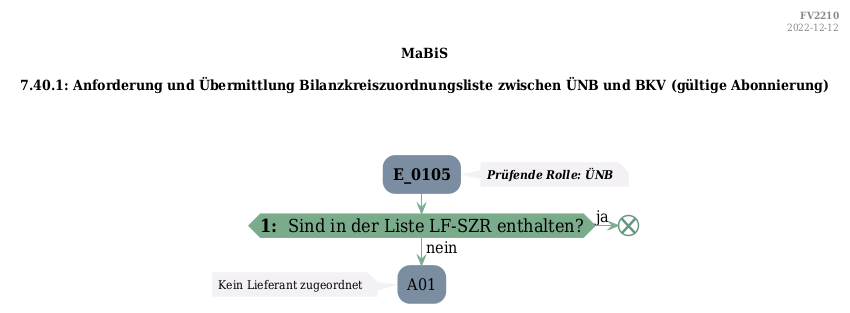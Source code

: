 @startuml
skinparam Shadowing false
skinparam NoteBorderColor #f3f1f6
skinparam NoteBackgroundColor #f3f1f6
skinparam NoteFontSize 12
skinparam ActivityBorderColor none
skinparam ActivityBackgroundColor #7a8da1
skinparam ActivityFontSize 16
skinparam ArrowColor #7aab8a
skinparam ArrowFontSize 16
skinparam ActivityDiamondBackgroundColor #7aab8a
skinparam ActivityDiamondBorderColor #7aab8a
skinparam ActivityDiamondFontSize 18
skinparam defaultFontName DejaVu Serif Condensed
skinparam ActivityEndColor #669580

header
<b>FV2210
2022-12-12
endheader

title
MaBiS

7.40.1: Anforderung und Übermittlung Bilanzkreiszuordnungsliste zwischen ÜNB und BKV (gültige Abonnierung)



end title
:<b>E_0105</b>;
note right
<b><i>Prüfende Rolle: ÜNB
end note

if (<b>1: </b> Sind in der Liste LF-SZR enthalten?) then (ja)
    end
else (nein)
    :A01;
    note left
        Kein Lieferant zugeordnet
    endnote
    kill;
endif

@enduml
